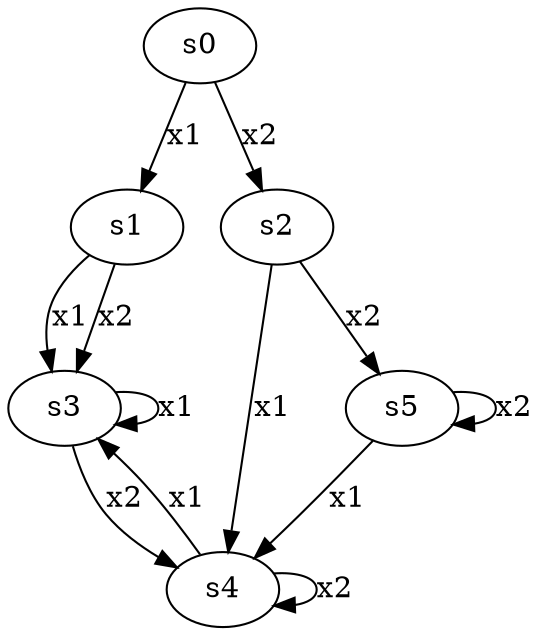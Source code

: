 digraph G {
0 [label=s0];
1 [label=s1];
2 [label=s2];
3 [label=s3];
4 [label=s4];
5 [label=s5];
0->1  [label=x1];
0->2  [label=x2];
1->3  [label=x1];
1->3  [label=x2];
2->4  [label=x1];
2->5  [label=x2];
3->3  [label=x1];
3->4  [label=x2];
4->3  [label=x1];
4->4  [label=x2];
5->4  [label=x1];
5->5  [label=x2];
}
